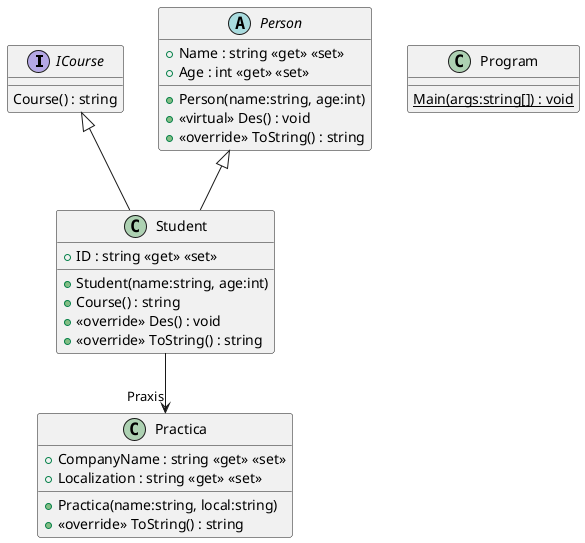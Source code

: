 @startuml
interface ICourse {
    Course() : string
}
abstract class Person {
    + Name : string <<get>> <<set>>
    + Age : int <<get>> <<set>>
    + Person(name:string, age:int)
    + <<virtual>> Des() : void
    + <<override>> ToString() : string
}
class Practica {
    + CompanyName : string <<get>> <<set>>
    + Localization : string <<get>> <<set>>
    + Practica(name:string, local:string)
    + <<override>> ToString() : string
}
class Student {
    + ID : string <<get>> <<set>>
    + Student(name:string, age:int)
    + Course() : string
    + <<override>> Des() : void
    + <<override>> ToString() : string
}
class Program {
    {static} Main(args:string[]) : void
}
Person <|-- Student
ICourse <|-- Student
Student --> "Praxis" Practica
@enduml
